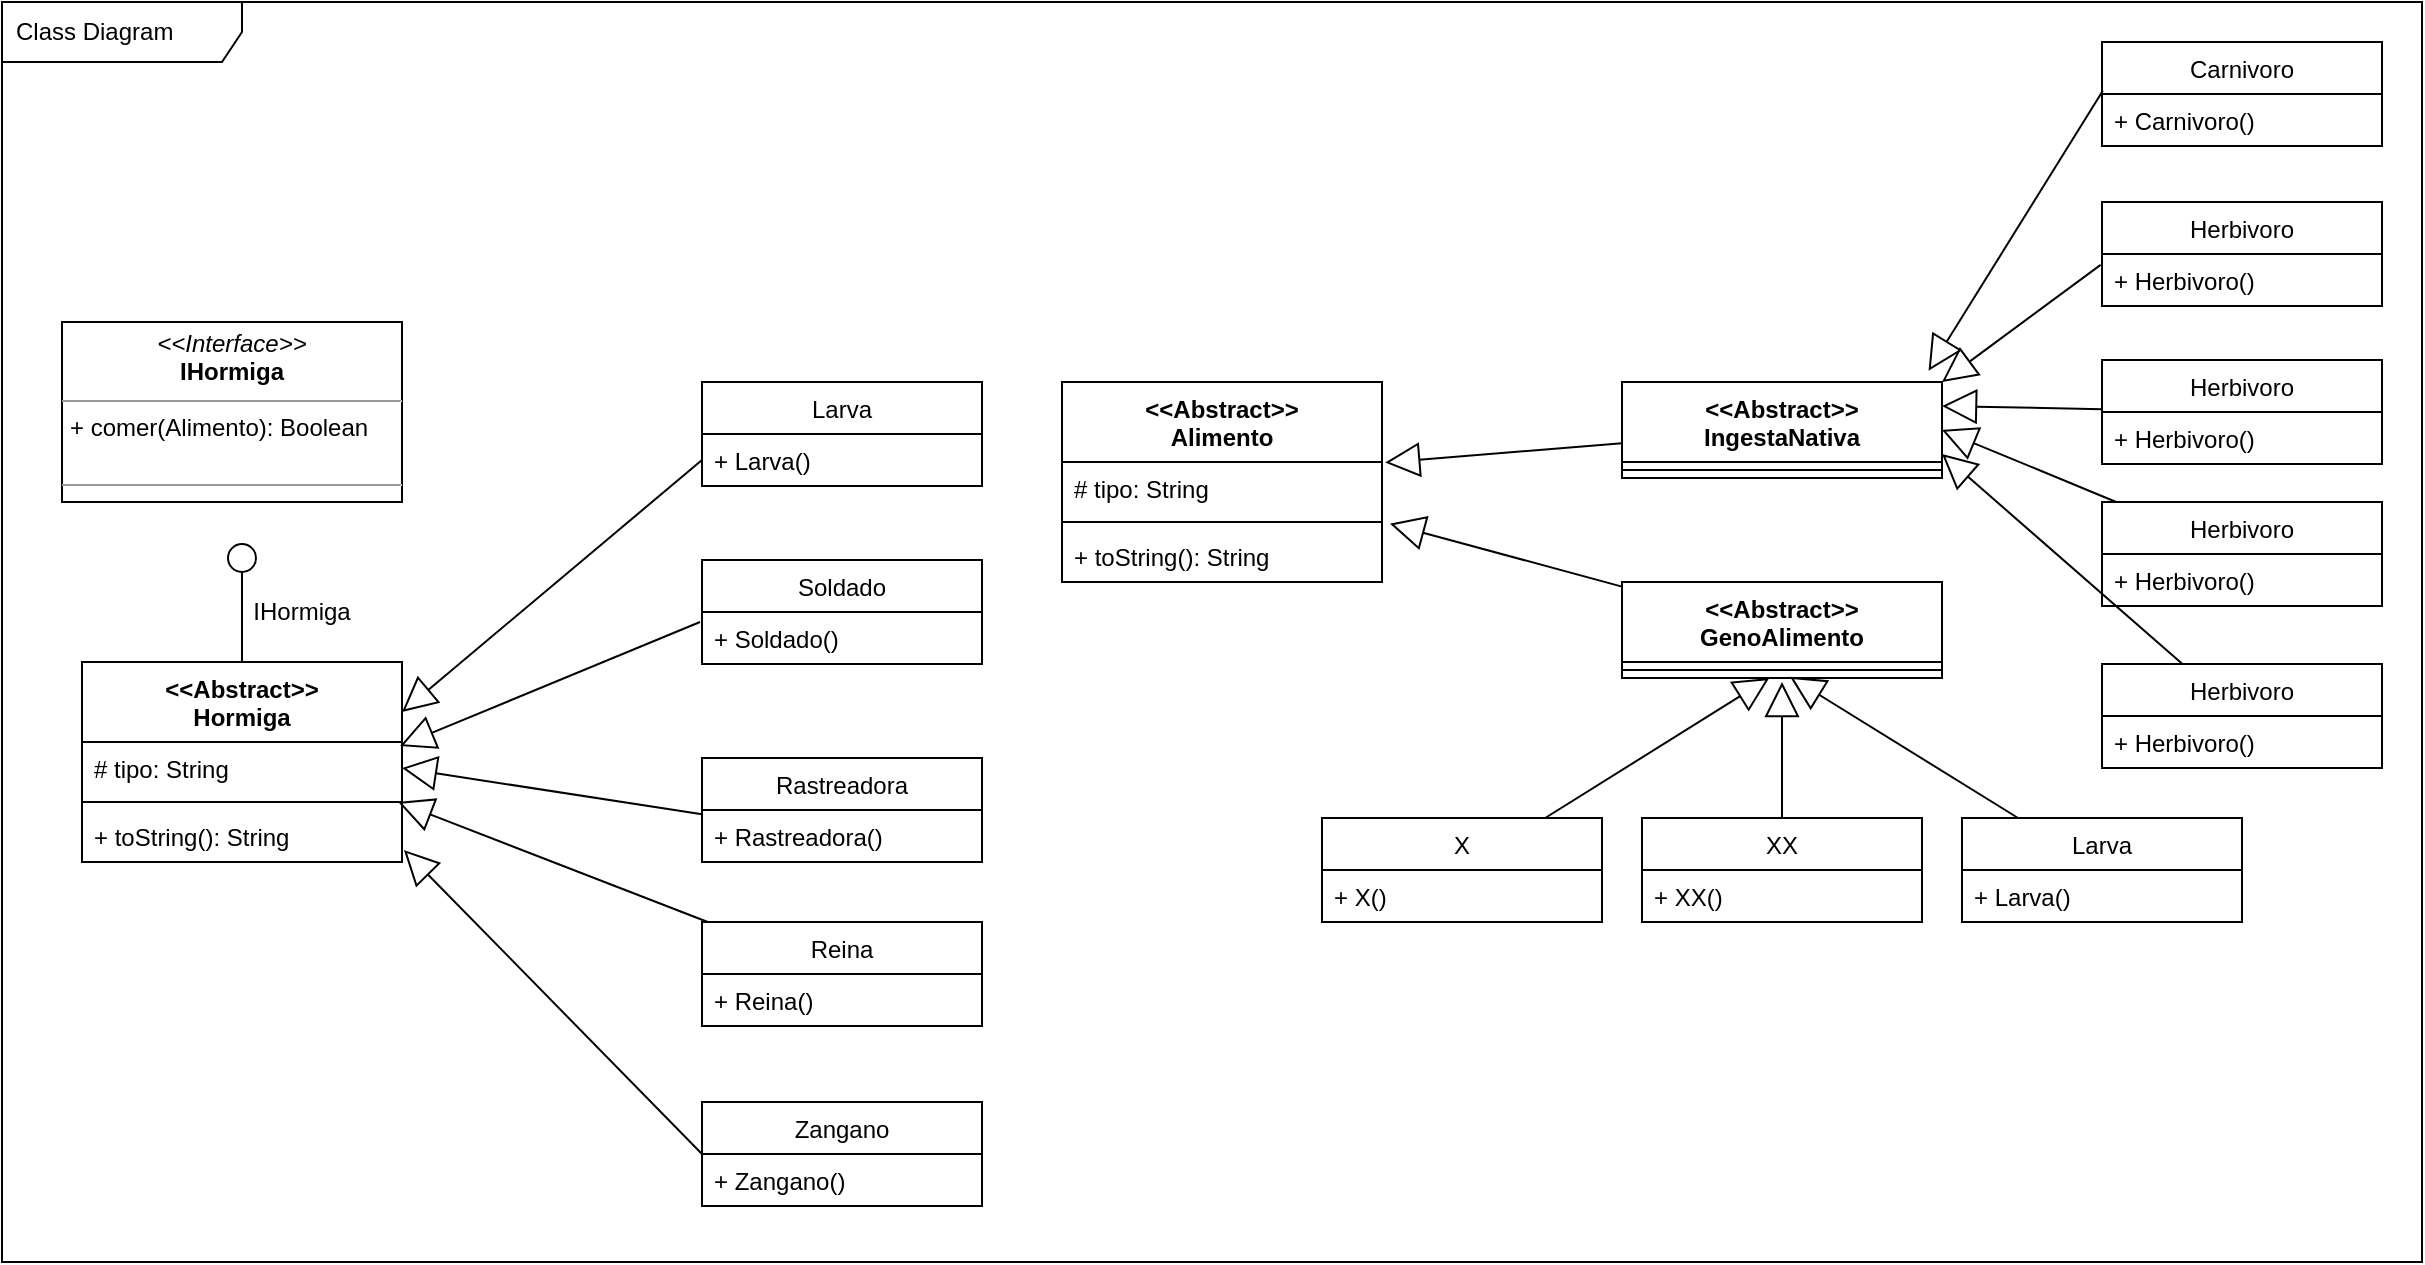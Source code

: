 <mxfile>
    <diagram id="S8GyKZDBbD6nszj71D01" name="Page-1">
        <mxGraphModel dx="2092" dy="1026" grid="1" gridSize="10" guides="1" tooltips="1" connect="1" arrows="1" fold="1" page="1" pageScale="1" pageWidth="850" pageHeight="1100" math="0" shadow="0">
            <root>
                <mxCell id="0"/>
                <mxCell id="1" parent="0"/>
                <mxCell id="9" style="edgeStyle=none;html=1;exitX=0.5;exitY=0;exitDx=0;exitDy=0;endArrow=circle;endFill=0;labelBorderColor=none;" edge="1" parent="1" source="2">
                    <mxGeometry relative="1" as="geometry">
                        <mxPoint x="110" y="290" as="targetPoint"/>
                    </mxGeometry>
                </mxCell>
                <mxCell id="2" value="&lt;&lt;Abstract&gt;&gt;&#10;Hormiga" style="swimlane;fontStyle=1;align=center;verticalAlign=top;childLayout=stackLayout;horizontal=1;startSize=40;horizontalStack=0;resizeParent=1;resizeParentMax=0;resizeLast=0;collapsible=1;marginBottom=0;" vertex="1" parent="1">
                    <mxGeometry x="30" y="350" width="160" height="100" as="geometry"/>
                </mxCell>
                <mxCell id="3" value="# tipo: String" style="text;strokeColor=none;fillColor=none;align=left;verticalAlign=top;spacingLeft=4;spacingRight=4;overflow=hidden;rotatable=0;points=[[0,0.5],[1,0.5]];portConstraint=eastwest;" vertex="1" parent="2">
                    <mxGeometry y="40" width="160" height="26" as="geometry"/>
                </mxCell>
                <mxCell id="4" value="" style="line;strokeWidth=1;fillColor=none;align=left;verticalAlign=middle;spacingTop=-1;spacingLeft=3;spacingRight=3;rotatable=0;labelPosition=right;points=[];portConstraint=eastwest;strokeColor=inherit;" vertex="1" parent="2">
                    <mxGeometry y="66" width="160" height="8" as="geometry"/>
                </mxCell>
                <mxCell id="5" value="+ toString(): String" style="text;strokeColor=none;fillColor=none;align=left;verticalAlign=top;spacingLeft=4;spacingRight=4;overflow=hidden;rotatable=0;points=[[0,0.5],[1,0.5]];portConstraint=eastwest;" vertex="1" parent="2">
                    <mxGeometry y="74" width="160" height="26" as="geometry"/>
                </mxCell>
                <mxCell id="10" value="IHormiga" style="text;strokeColor=none;align=center;fillColor=none;html=1;verticalAlign=middle;whiteSpace=wrap;rounded=0;" vertex="1" parent="1">
                    <mxGeometry x="110" y="310" width="60" height="30" as="geometry"/>
                </mxCell>
                <mxCell id="12" value="&lt;p style=&quot;margin:0px;margin-top:4px;text-align:center;&quot;&gt;&lt;i&gt;&amp;lt;&amp;lt;Interface&amp;gt;&amp;gt;&lt;/i&gt;&lt;br&gt;&lt;b&gt;IHormiga&lt;/b&gt;&lt;/p&gt;&lt;hr size=&quot;1&quot;&gt;&lt;p style=&quot;margin:0px;margin-left:4px;&quot;&gt;+ comer(Alimento): Boolean&lt;br&gt;&lt;br&gt;&lt;/p&gt;&lt;hr size=&quot;1&quot;&gt;&lt;p style=&quot;margin:0px;margin-left:4px;&quot;&gt;&lt;br&gt;&lt;/p&gt;" style="verticalAlign=top;align=left;overflow=fill;fontSize=12;fontFamily=Helvetica;html=1;" vertex="1" parent="1">
                    <mxGeometry x="20" y="180" width="170" height="90" as="geometry"/>
                </mxCell>
                <mxCell id="13" value="Larva" style="swimlane;fontStyle=0;childLayout=stackLayout;horizontal=1;startSize=26;fillColor=none;horizontalStack=0;resizeParent=1;resizeParentMax=0;resizeLast=0;collapsible=1;marginBottom=0;" vertex="1" parent="1">
                    <mxGeometry x="340" y="210" width="140" height="52" as="geometry"/>
                </mxCell>
                <mxCell id="14" value="+ Larva() " style="text;strokeColor=none;fillColor=none;align=left;verticalAlign=top;spacingLeft=4;spacingRight=4;overflow=hidden;rotatable=0;points=[[0,0.5],[1,0.5]];portConstraint=eastwest;" vertex="1" parent="13">
                    <mxGeometry y="26" width="140" height="26" as="geometry"/>
                </mxCell>
                <mxCell id="17" style="edgeStyle=none;html=1;entryX=1;entryY=0.25;entryDx=0;entryDy=0;labelBorderColor=none;endArrow=block;endFill=0;exitX=0;exitY=0.5;exitDx=0;exitDy=0;endSize=15;" edge="1" parent="1" source="14" target="2">
                    <mxGeometry relative="1" as="geometry"/>
                </mxCell>
                <mxCell id="18" value="Soldado" style="swimlane;fontStyle=0;childLayout=stackLayout;horizontal=1;startSize=26;fillColor=none;horizontalStack=0;resizeParent=1;resizeParentMax=0;resizeLast=0;collapsible=1;marginBottom=0;" vertex="1" parent="1">
                    <mxGeometry x="340" y="299" width="140" height="52" as="geometry"/>
                </mxCell>
                <mxCell id="19" value="+ Soldado() " style="text;strokeColor=none;fillColor=none;align=left;verticalAlign=top;spacingLeft=4;spacingRight=4;overflow=hidden;rotatable=0;points=[[0,0.5],[1,0.5]];portConstraint=eastwest;" vertex="1" parent="18">
                    <mxGeometry y="26" width="140" height="26" as="geometry"/>
                </mxCell>
                <mxCell id="20" value="Rastreadora" style="swimlane;fontStyle=0;childLayout=stackLayout;horizontal=1;startSize=26;fillColor=none;horizontalStack=0;resizeParent=1;resizeParentMax=0;resizeLast=0;collapsible=1;marginBottom=0;" vertex="1" parent="1">
                    <mxGeometry x="340" y="398" width="140" height="52" as="geometry"/>
                </mxCell>
                <mxCell id="21" value="+ Rastreadora() " style="text;strokeColor=none;fillColor=none;align=left;verticalAlign=top;spacingLeft=4;spacingRight=4;overflow=hidden;rotatable=0;points=[[0,0.5],[1,0.5]];portConstraint=eastwest;" vertex="1" parent="20">
                    <mxGeometry y="26" width="140" height="26" as="geometry"/>
                </mxCell>
                <mxCell id="28" style="edgeStyle=none;html=1;entryX=0.988;entryY=0.5;entryDx=0;entryDy=0;labelBorderColor=none;strokeWidth=1;startArrow=none;startFill=0;endArrow=block;endFill=0;endSize=15;entryPerimeter=0;" edge="1" parent="1" source="22" target="4">
                    <mxGeometry relative="1" as="geometry"/>
                </mxCell>
                <mxCell id="22" value="Reina" style="swimlane;fontStyle=0;childLayout=stackLayout;horizontal=1;startSize=26;fillColor=none;horizontalStack=0;resizeParent=1;resizeParentMax=0;resizeLast=0;collapsible=1;marginBottom=0;" vertex="1" parent="1">
                    <mxGeometry x="340" y="480" width="140" height="52" as="geometry"/>
                </mxCell>
                <mxCell id="23" value="+ Reina() " style="text;strokeColor=none;fillColor=none;align=left;verticalAlign=top;spacingLeft=4;spacingRight=4;overflow=hidden;rotatable=0;points=[[0,0.5],[1,0.5]];portConstraint=eastwest;" vertex="1" parent="22">
                    <mxGeometry y="26" width="140" height="26" as="geometry"/>
                </mxCell>
                <mxCell id="29" style="edgeStyle=none;html=1;entryX=1.006;entryY=0.769;entryDx=0;entryDy=0;entryPerimeter=0;labelBorderColor=none;strokeWidth=1;startArrow=none;startFill=0;endArrow=block;endFill=0;endSize=15;exitX=0;exitY=0.5;exitDx=0;exitDy=0;" edge="1" parent="1" source="24" target="5">
                    <mxGeometry relative="1" as="geometry"/>
                </mxCell>
                <mxCell id="24" value="Zangano" style="swimlane;fontStyle=0;childLayout=stackLayout;horizontal=1;startSize=26;fillColor=none;horizontalStack=0;resizeParent=1;resizeParentMax=0;resizeLast=0;collapsible=1;marginBottom=0;" vertex="1" parent="1">
                    <mxGeometry x="340" y="570" width="140" height="52" as="geometry"/>
                </mxCell>
                <mxCell id="25" value="+ Zangano() " style="text;strokeColor=none;fillColor=none;align=left;verticalAlign=top;spacingLeft=4;spacingRight=4;overflow=hidden;rotatable=0;points=[[0,0.5],[1,0.5]];portConstraint=eastwest;" vertex="1" parent="24">
                    <mxGeometry y="26" width="140" height="26" as="geometry"/>
                </mxCell>
                <mxCell id="26" style="edgeStyle=none;html=1;entryX=0.994;entryY=0.077;entryDx=0;entryDy=0;labelBorderColor=none;endArrow=block;endFill=0;exitX=-0.007;exitY=0.192;exitDx=0;exitDy=0;exitPerimeter=0;strokeWidth=1;endSize=15;entryPerimeter=0;" edge="1" parent="1" source="19" target="3">
                    <mxGeometry relative="1" as="geometry"/>
                </mxCell>
                <mxCell id="27" style="edgeStyle=none;html=1;entryX=1;entryY=0.5;entryDx=0;entryDy=0;labelBorderColor=none;strokeWidth=1;startArrow=none;startFill=0;endArrow=block;endFill=0;endSize=15;" edge="1" parent="1" source="21" target="3">
                    <mxGeometry relative="1" as="geometry"/>
                </mxCell>
                <mxCell id="31" value="&lt;&lt;Abstract&gt;&gt;&#10;Alimento" style="swimlane;fontStyle=1;align=center;verticalAlign=top;childLayout=stackLayout;horizontal=1;startSize=40;horizontalStack=0;resizeParent=1;resizeParentMax=0;resizeLast=0;collapsible=1;marginBottom=0;" vertex="1" parent="1">
                    <mxGeometry x="520" y="210" width="160" height="100" as="geometry"/>
                </mxCell>
                <mxCell id="32" value="# tipo: String" style="text;strokeColor=none;fillColor=none;align=left;verticalAlign=top;spacingLeft=4;spacingRight=4;overflow=hidden;rotatable=0;points=[[0,0.5],[1,0.5]];portConstraint=eastwest;" vertex="1" parent="31">
                    <mxGeometry y="40" width="160" height="26" as="geometry"/>
                </mxCell>
                <mxCell id="33" value="" style="line;strokeWidth=1;fillColor=none;align=left;verticalAlign=middle;spacingTop=-1;spacingLeft=3;spacingRight=3;rotatable=0;labelPosition=right;points=[];portConstraint=eastwest;strokeColor=inherit;" vertex="1" parent="31">
                    <mxGeometry y="66" width="160" height="8" as="geometry"/>
                </mxCell>
                <mxCell id="34" value="+ toString(): String" style="text;strokeColor=none;fillColor=none;align=left;verticalAlign=top;spacingLeft=4;spacingRight=4;overflow=hidden;rotatable=0;points=[[0,0.5],[1,0.5]];portConstraint=eastwest;" vertex="1" parent="31">
                    <mxGeometry y="74" width="160" height="26" as="geometry"/>
                </mxCell>
                <mxCell id="41" style="edgeStyle=none;html=1;entryX=1.01;entryY=0.011;entryDx=0;entryDy=0;entryPerimeter=0;labelBorderColor=none;strokeWidth=1;startArrow=none;startFill=0;endArrow=block;endFill=0;endSize=15;" edge="1" parent="1" source="35" target="32">
                    <mxGeometry relative="1" as="geometry"/>
                </mxCell>
                <mxCell id="35" value="&lt;&lt;Abstract&gt;&gt;&#10;IngestaNativa" style="swimlane;fontStyle=1;align=center;verticalAlign=top;childLayout=stackLayout;horizontal=1;startSize=40;horizontalStack=0;resizeParent=1;resizeParentMax=0;resizeLast=0;collapsible=1;marginBottom=0;" vertex="1" parent="1">
                    <mxGeometry x="800" y="210" width="160" height="48" as="geometry"/>
                </mxCell>
                <mxCell id="37" value="" style="line;strokeWidth=1;fillColor=none;align=left;verticalAlign=middle;spacingTop=-1;spacingLeft=3;spacingRight=3;rotatable=0;labelPosition=right;points=[];portConstraint=eastwest;strokeColor=inherit;" vertex="1" parent="35">
                    <mxGeometry y="40" width="160" height="8" as="geometry"/>
                </mxCell>
                <mxCell id="42" style="edgeStyle=none;html=1;entryX=1.025;entryY=-0.12;entryDx=0;entryDy=0;entryPerimeter=0;labelBorderColor=none;strokeWidth=1;startArrow=none;startFill=0;endArrow=block;endFill=0;endSize=15;" edge="1" parent="1" source="39" target="34">
                    <mxGeometry relative="1" as="geometry"/>
                </mxCell>
                <mxCell id="39" value="&lt;&lt;Abstract&gt;&gt;&#10;GenoAlimento" style="swimlane;fontStyle=1;align=center;verticalAlign=top;childLayout=stackLayout;horizontal=1;startSize=40;horizontalStack=0;resizeParent=1;resizeParentMax=0;resizeLast=0;collapsible=1;marginBottom=0;" vertex="1" parent="1">
                    <mxGeometry x="800" y="310" width="160" height="48" as="geometry"/>
                </mxCell>
                <mxCell id="40" value="" style="line;strokeWidth=1;fillColor=none;align=left;verticalAlign=middle;spacingTop=-1;spacingLeft=3;spacingRight=3;rotatable=0;labelPosition=right;points=[];portConstraint=eastwest;strokeColor=inherit;" vertex="1" parent="39">
                    <mxGeometry y="40" width="160" height="8" as="geometry"/>
                </mxCell>
                <mxCell id="49" style="edgeStyle=none;html=1;labelBorderColor=none;strokeWidth=1;startArrow=none;startFill=0;endArrow=block;endFill=0;endSize=15;" edge="1" parent="1" source="43" target="40">
                    <mxGeometry relative="1" as="geometry"/>
                </mxCell>
                <mxCell id="43" value="X" style="swimlane;fontStyle=0;childLayout=stackLayout;horizontal=1;startSize=26;fillColor=none;horizontalStack=0;resizeParent=1;resizeParentMax=0;resizeLast=0;collapsible=1;marginBottom=0;" vertex="1" parent="1">
                    <mxGeometry x="650" y="428" width="140" height="52" as="geometry"/>
                </mxCell>
                <mxCell id="44" value="+ X() " style="text;strokeColor=none;fillColor=none;align=left;verticalAlign=top;spacingLeft=4;spacingRight=4;overflow=hidden;rotatable=0;points=[[0,0.5],[1,0.5]];portConstraint=eastwest;" vertex="1" parent="43">
                    <mxGeometry y="26" width="140" height="26" as="geometry"/>
                </mxCell>
                <mxCell id="50" style="edgeStyle=none;html=1;labelBorderColor=none;strokeWidth=1;startArrow=none;startFill=0;endArrow=block;endFill=0;endSize=15;" edge="1" parent="1" source="45">
                    <mxGeometry relative="1" as="geometry">
                        <mxPoint x="880" y="360" as="targetPoint"/>
                    </mxGeometry>
                </mxCell>
                <mxCell id="45" value="XX" style="swimlane;fontStyle=0;childLayout=stackLayout;horizontal=1;startSize=26;fillColor=none;horizontalStack=0;resizeParent=1;resizeParentMax=0;resizeLast=0;collapsible=1;marginBottom=0;" vertex="1" parent="1">
                    <mxGeometry x="810" y="428" width="140" height="52" as="geometry"/>
                </mxCell>
                <mxCell id="46" value="+ XX() " style="text;strokeColor=none;fillColor=none;align=left;verticalAlign=top;spacingLeft=4;spacingRight=4;overflow=hidden;rotatable=0;points=[[0,0.5],[1,0.5]];portConstraint=eastwest;" vertex="1" parent="45">
                    <mxGeometry y="26" width="140" height="26" as="geometry"/>
                </mxCell>
                <mxCell id="51" style="edgeStyle=none;html=1;entryX=0.525;entryY=0.919;entryDx=0;entryDy=0;entryPerimeter=0;labelBorderColor=none;strokeWidth=1;startArrow=none;startFill=0;endArrow=block;endFill=0;endSize=15;" edge="1" parent="1" source="47" target="40">
                    <mxGeometry relative="1" as="geometry"/>
                </mxCell>
                <mxCell id="47" value="Larva" style="swimlane;fontStyle=0;childLayout=stackLayout;horizontal=1;startSize=26;fillColor=none;horizontalStack=0;resizeParent=1;resizeParentMax=0;resizeLast=0;collapsible=1;marginBottom=0;" vertex="1" parent="1">
                    <mxGeometry x="970" y="428" width="140" height="52" as="geometry"/>
                </mxCell>
                <mxCell id="48" value="+ Larva() " style="text;strokeColor=none;fillColor=none;align=left;verticalAlign=top;spacingLeft=4;spacingRight=4;overflow=hidden;rotatable=0;points=[[0,0.5],[1,0.5]];portConstraint=eastwest;" vertex="1" parent="47">
                    <mxGeometry y="26" width="140" height="26" as="geometry"/>
                </mxCell>
                <mxCell id="52" value="Carnivoro" style="swimlane;fontStyle=0;childLayout=stackLayout;horizontal=1;startSize=26;fillColor=none;horizontalStack=0;resizeParent=1;resizeParentMax=0;resizeLast=0;collapsible=1;marginBottom=0;" vertex="1" parent="1">
                    <mxGeometry x="1040" y="40" width="140" height="52" as="geometry"/>
                </mxCell>
                <mxCell id="53" value="+ Carnivoro() " style="text;strokeColor=none;fillColor=none;align=left;verticalAlign=top;spacingLeft=4;spacingRight=4;overflow=hidden;rotatable=0;points=[[0,0.5],[1,0.5]];portConstraint=eastwest;" vertex="1" parent="52">
                    <mxGeometry y="26" width="140" height="26" as="geometry"/>
                </mxCell>
                <mxCell id="54" value="Herbivoro" style="swimlane;fontStyle=0;childLayout=stackLayout;horizontal=1;startSize=26;fillColor=none;horizontalStack=0;resizeParent=1;resizeParentMax=0;resizeLast=0;collapsible=1;marginBottom=0;" vertex="1" parent="1">
                    <mxGeometry x="1040" y="120" width="140" height="52" as="geometry"/>
                </mxCell>
                <mxCell id="55" value="+ Herbivoro() " style="text;strokeColor=none;fillColor=none;align=left;verticalAlign=top;spacingLeft=4;spacingRight=4;overflow=hidden;rotatable=0;points=[[0,0.5],[1,0.5]];portConstraint=eastwest;" vertex="1" parent="54">
                    <mxGeometry y="26" width="140" height="26" as="geometry"/>
                </mxCell>
                <mxCell id="64" style="edgeStyle=none;html=1;entryX=1;entryY=0.25;entryDx=0;entryDy=0;labelBorderColor=none;strokeWidth=1;startArrow=none;startFill=0;endArrow=block;endFill=0;endSize=15;" edge="1" parent="1" source="56" target="35">
                    <mxGeometry relative="1" as="geometry"/>
                </mxCell>
                <mxCell id="56" value="Herbivoro" style="swimlane;fontStyle=0;childLayout=stackLayout;horizontal=1;startSize=26;fillColor=none;horizontalStack=0;resizeParent=1;resizeParentMax=0;resizeLast=0;collapsible=1;marginBottom=0;" vertex="1" parent="1">
                    <mxGeometry x="1040" y="199" width="140" height="52" as="geometry"/>
                </mxCell>
                <mxCell id="57" value="+ Herbivoro() " style="text;strokeColor=none;fillColor=none;align=left;verticalAlign=top;spacingLeft=4;spacingRight=4;overflow=hidden;rotatable=0;points=[[0,0.5],[1,0.5]];portConstraint=eastwest;" vertex="1" parent="56">
                    <mxGeometry y="26" width="140" height="26" as="geometry"/>
                </mxCell>
                <mxCell id="65" style="edgeStyle=none;html=1;entryX=1;entryY=0.5;entryDx=0;entryDy=0;labelBorderColor=none;strokeWidth=1;startArrow=none;startFill=0;endArrow=block;endFill=0;endSize=15;" edge="1" parent="1" source="58" target="35">
                    <mxGeometry relative="1" as="geometry"/>
                </mxCell>
                <mxCell id="58" value="Herbivoro" style="swimlane;fontStyle=0;childLayout=stackLayout;horizontal=1;startSize=26;fillColor=none;horizontalStack=0;resizeParent=1;resizeParentMax=0;resizeLast=0;collapsible=1;marginBottom=0;" vertex="1" parent="1">
                    <mxGeometry x="1040" y="270" width="140" height="52" as="geometry"/>
                </mxCell>
                <mxCell id="59" value="+ Herbivoro() " style="text;strokeColor=none;fillColor=none;align=left;verticalAlign=top;spacingLeft=4;spacingRight=4;overflow=hidden;rotatable=0;points=[[0,0.5],[1,0.5]];portConstraint=eastwest;" vertex="1" parent="58">
                    <mxGeometry y="26" width="140" height="26" as="geometry"/>
                </mxCell>
                <mxCell id="66" style="edgeStyle=none;html=1;entryX=1;entryY=0.75;entryDx=0;entryDy=0;labelBorderColor=none;strokeWidth=1;startArrow=none;startFill=0;endArrow=block;endFill=0;endSize=15;" edge="1" parent="1" source="60" target="35">
                    <mxGeometry relative="1" as="geometry"/>
                </mxCell>
                <mxCell id="60" value="Herbivoro" style="swimlane;fontStyle=0;childLayout=stackLayout;horizontal=1;startSize=26;fillColor=none;horizontalStack=0;resizeParent=1;resizeParentMax=0;resizeLast=0;collapsible=1;marginBottom=0;" vertex="1" parent="1">
                    <mxGeometry x="1040" y="351" width="140" height="52" as="geometry"/>
                </mxCell>
                <mxCell id="61" value="+ Herbivoro() " style="text;strokeColor=none;fillColor=none;align=left;verticalAlign=top;spacingLeft=4;spacingRight=4;overflow=hidden;rotatable=0;points=[[0,0.5],[1,0.5]];portConstraint=eastwest;" vertex="1" parent="60">
                    <mxGeometry y="26" width="140" height="26" as="geometry"/>
                </mxCell>
                <mxCell id="62" style="edgeStyle=none;html=1;entryX=0.958;entryY=-0.116;entryDx=0;entryDy=0;labelBorderColor=none;strokeWidth=1;startArrow=none;startFill=0;endArrow=block;endFill=0;endSize=15;exitX=0.003;exitY=-0.061;exitDx=0;exitDy=0;exitPerimeter=0;entryPerimeter=0;" edge="1" parent="1" source="53" target="35">
                    <mxGeometry relative="1" as="geometry"/>
                </mxCell>
                <mxCell id="63" style="edgeStyle=none;html=1;labelBorderColor=none;strokeWidth=1;startArrow=none;startFill=0;endArrow=block;endFill=0;endSize=15;exitX=-0.005;exitY=0.21;exitDx=0;exitDy=0;exitPerimeter=0;entryX=1;entryY=0;entryDx=0;entryDy=0;" edge="1" parent="1" source="55" target="35">
                    <mxGeometry relative="1" as="geometry">
                        <mxPoint x="970" y="220" as="targetPoint"/>
                    </mxGeometry>
                </mxCell>
                <mxCell id="67" value="Class Diagram" style="shape=umlFrame;whiteSpace=wrap;html=1;width=120;height=30;boundedLbl=1;verticalAlign=middle;align=left;spacingLeft=5;" vertex="1" parent="1">
                    <mxGeometry x="-10" y="20" width="1210" height="630" as="geometry"/>
                </mxCell>
            </root>
        </mxGraphModel>
    </diagram>
</mxfile>